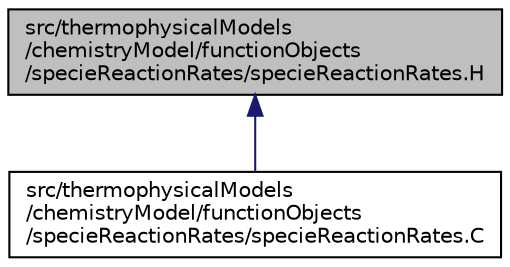 digraph "src/thermophysicalModels/chemistryModel/functionObjects/specieReactionRates/specieReactionRates.H"
{
  bgcolor="transparent";
  edge [fontname="Helvetica",fontsize="10",labelfontname="Helvetica",labelfontsize="10"];
  node [fontname="Helvetica",fontsize="10",shape=record];
  Node108 [label="src/thermophysicalModels\l/chemistryModel/functionObjects\l/specieReactionRates/specieReactionRates.H",height=0.2,width=0.4,color="black", fillcolor="grey75", style="filled", fontcolor="black"];
  Node108 -> Node109 [dir="back",color="midnightblue",fontsize="10",style="solid",fontname="Helvetica"];
  Node109 [label="src/thermophysicalModels\l/chemistryModel/functionObjects\l/specieReactionRates/specieReactionRates.C",height=0.2,width=0.4,color="black",URL="$a15989.html"];
}
